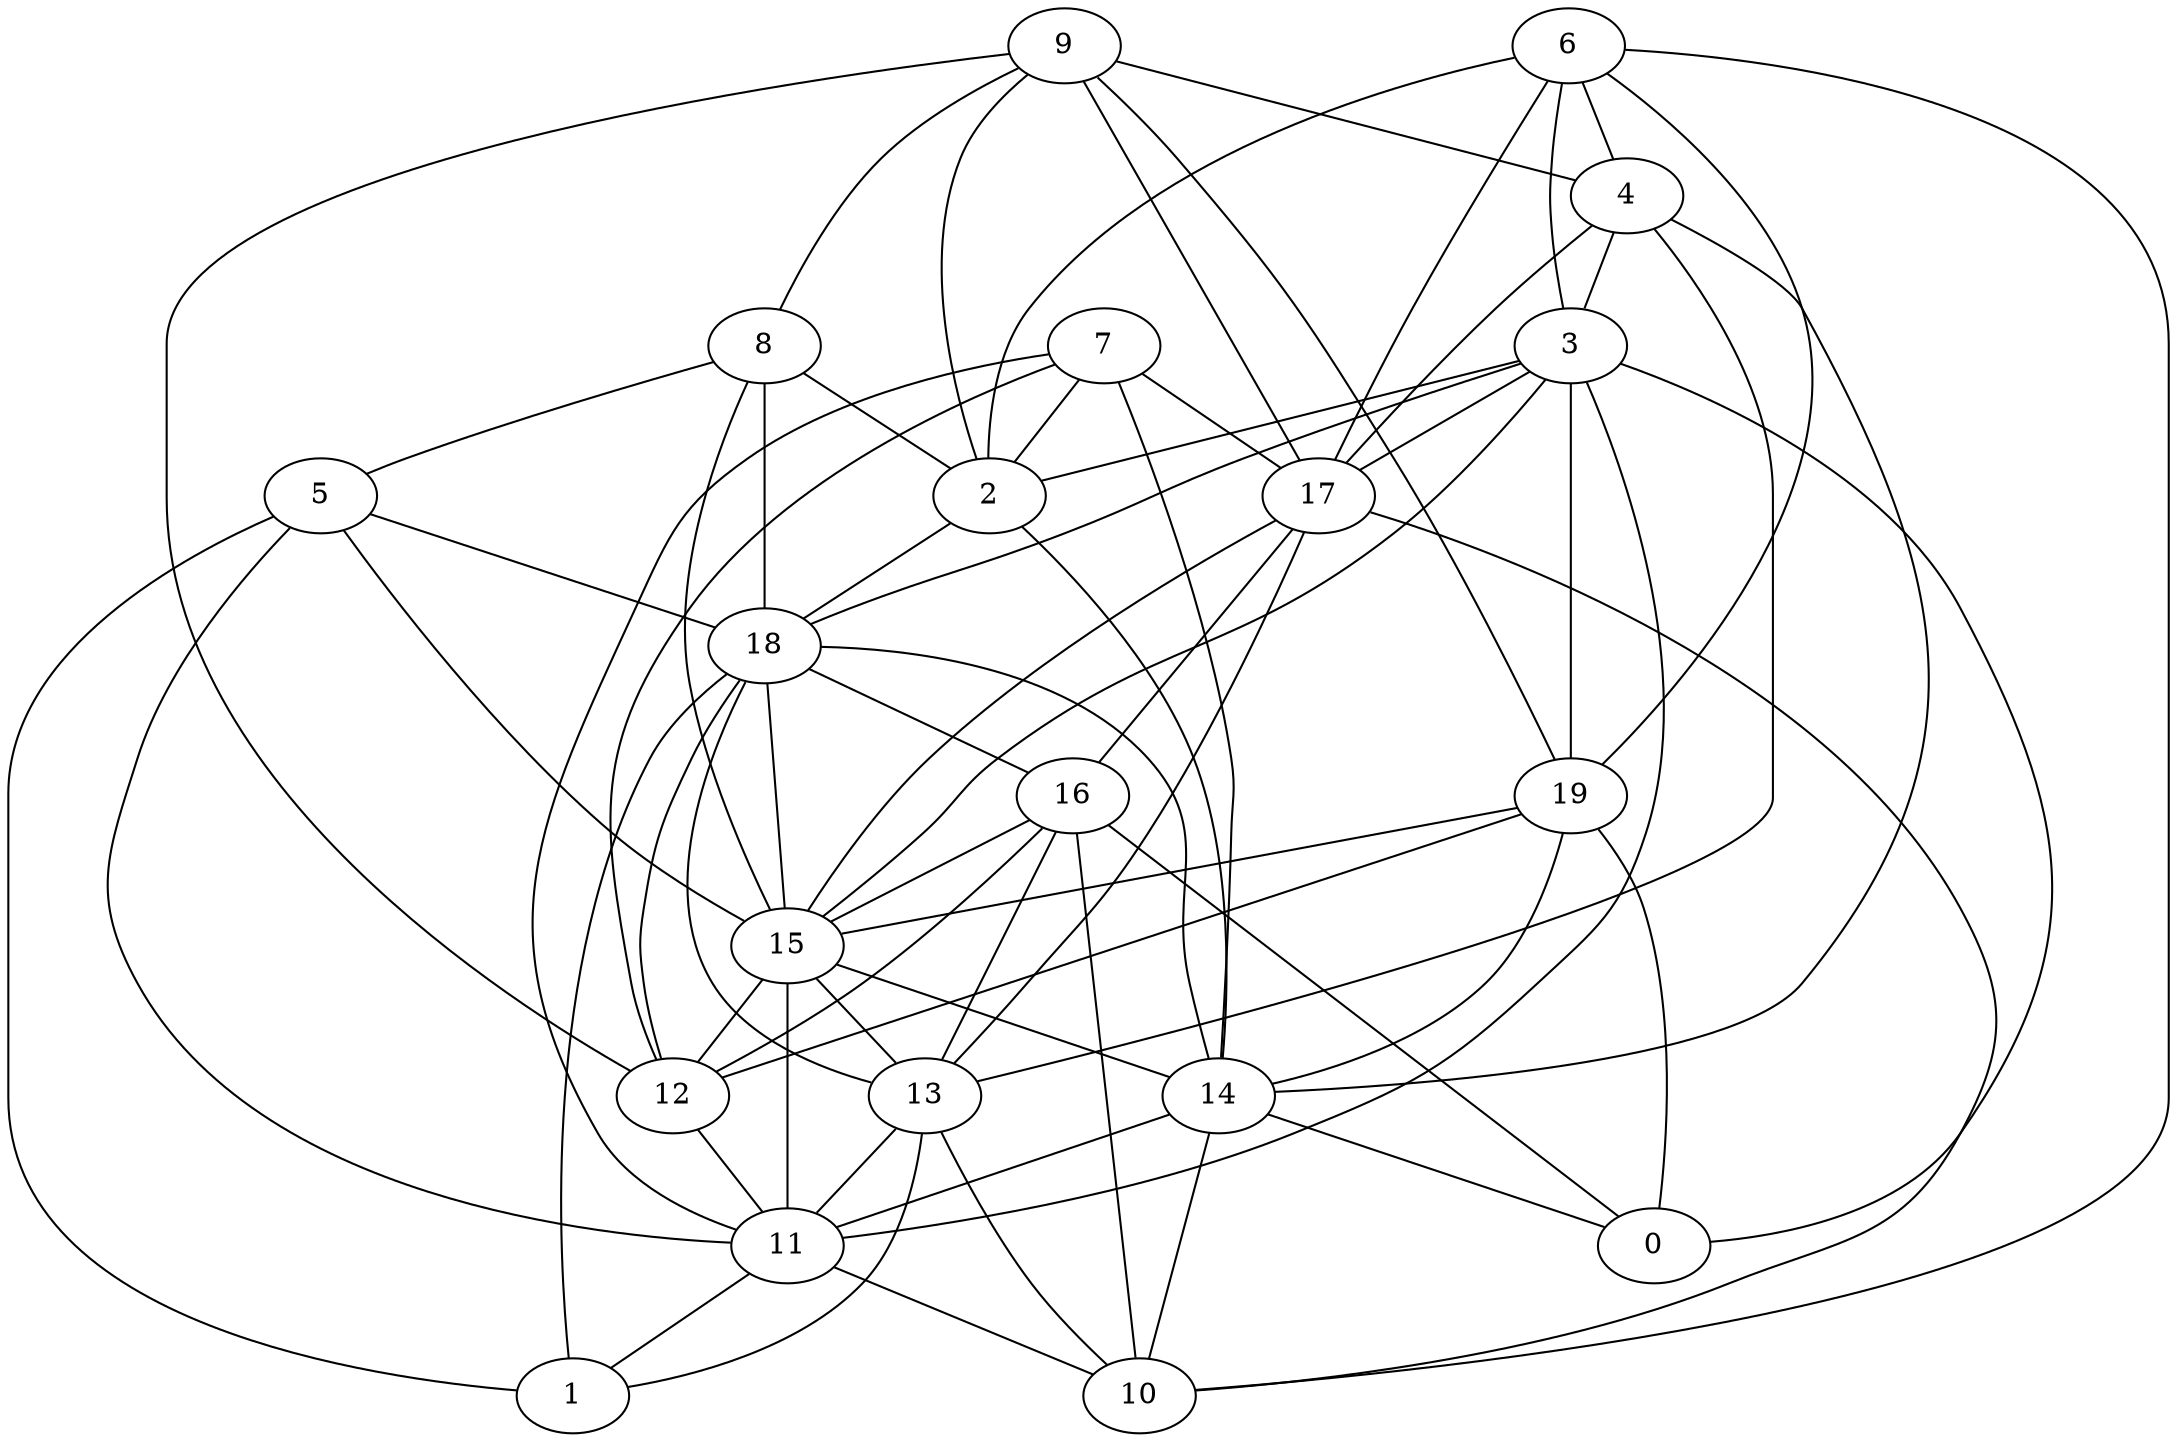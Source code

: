 digraph GG_graph {

subgraph G_graph {
edge [color = black]
"12" -> "11" [dir = none]
"9" -> "4" [dir = none]
"9" -> "12" [dir = none]
"5" -> "18" [dir = none]
"5" -> "1" [dir = none]
"8" -> "15" [dir = none]
"8" -> "18" [dir = none]
"8" -> "5" [dir = none]
"3" -> "2" [dir = none]
"3" -> "19" [dir = none]
"3" -> "15" [dir = none]
"16" -> "13" [dir = none]
"16" -> "15" [dir = none]
"13" -> "1" [dir = none]
"15" -> "13" [dir = none]
"15" -> "14" [dir = none]
"15" -> "12" [dir = none]
"18" -> "13" [dir = none]
"18" -> "14" [dir = none]
"18" -> "12" [dir = none]
"11" -> "1" [dir = none]
"11" -> "10" [dir = none]
"19" -> "0" [dir = none]
"19" -> "14" [dir = none]
"19" -> "12" [dir = none]
"6" -> "10" [dir = none]
"6" -> "3" [dir = none]
"6" -> "17" [dir = none]
"17" -> "16" [dir = none]
"7" -> "12" [dir = none]
"7" -> "14" [dir = none]
"7" -> "11" [dir = none]
"7" -> "2" [dir = none]
"14" -> "11" [dir = none]
"14" -> "10" [dir = none]
"14" -> "0" [dir = none]
"4" -> "14" [dir = none]
"4" -> "3" [dir = none]
"19" -> "15" [dir = none]
"9" -> "2" [dir = none]
"6" -> "4" [dir = none]
"2" -> "14" [dir = none]
"8" -> "2" [dir = none]
"9" -> "19" [dir = none]
"18" -> "1" [dir = none]
"5" -> "11" [dir = none]
"17" -> "15" [dir = none]
"18" -> "16" [dir = none]
"15" -> "11" [dir = none]
"4" -> "13" [dir = none]
"9" -> "8" [dir = none]
"6" -> "19" [dir = none]
"17" -> "13" [dir = none]
"3" -> "18" [dir = none]
"13" -> "10" [dir = none]
"3" -> "17" [dir = none]
"6" -> "2" [dir = none]
"3" -> "0" [dir = none]
"5" -> "15" [dir = none]
"7" -> "17" [dir = none]
"3" -> "11" [dir = none]
"16" -> "0" [dir = none]
"16" -> "12" [dir = none]
"4" -> "17" [dir = none]
"16" -> "10" [dir = none]
"13" -> "11" [dir = none]
"9" -> "17" [dir = none]
"18" -> "15" [dir = none]
"17" -> "10" [dir = none]
"2" -> "18" [dir = none]
}

}

